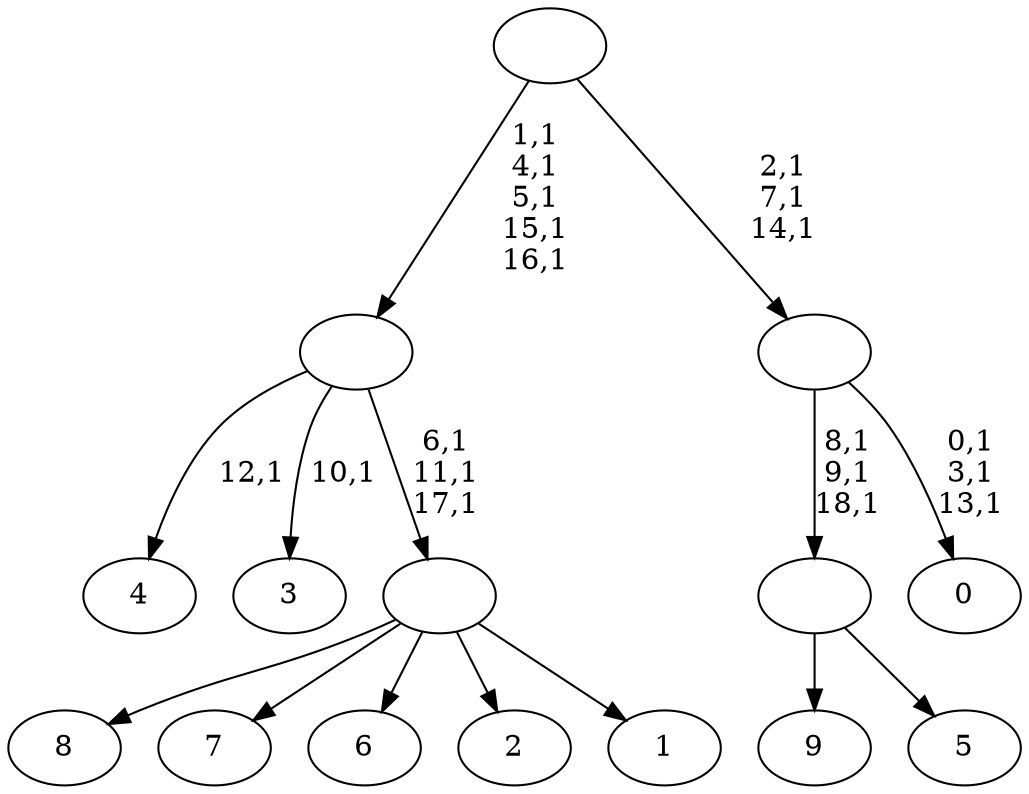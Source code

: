 digraph T {
	29 [label="9"]
	28 [label="8"]
	27 [label="7"]
	26 [label="6"]
	25 [label="5"]
	24 [label=""]
	21 [label="4"]
	19 [label="3"]
	17 [label="2"]
	16 [label="1"]
	15 [label=""]
	12 [label=""]
	7 [label="0"]
	3 [label=""]
	0 [label=""]
	24 -> 29 [label=""]
	24 -> 25 [label=""]
	15 -> 28 [label=""]
	15 -> 27 [label=""]
	15 -> 26 [label=""]
	15 -> 17 [label=""]
	15 -> 16 [label=""]
	12 -> 15 [label="6,1\n11,1\n17,1"]
	12 -> 19 [label="10,1"]
	12 -> 21 [label="12,1"]
	3 -> 7 [label="0,1\n3,1\n13,1"]
	3 -> 24 [label="8,1\n9,1\n18,1"]
	0 -> 3 [label="2,1\n7,1\n14,1"]
	0 -> 12 [label="1,1\n4,1\n5,1\n15,1\n16,1"]
}

